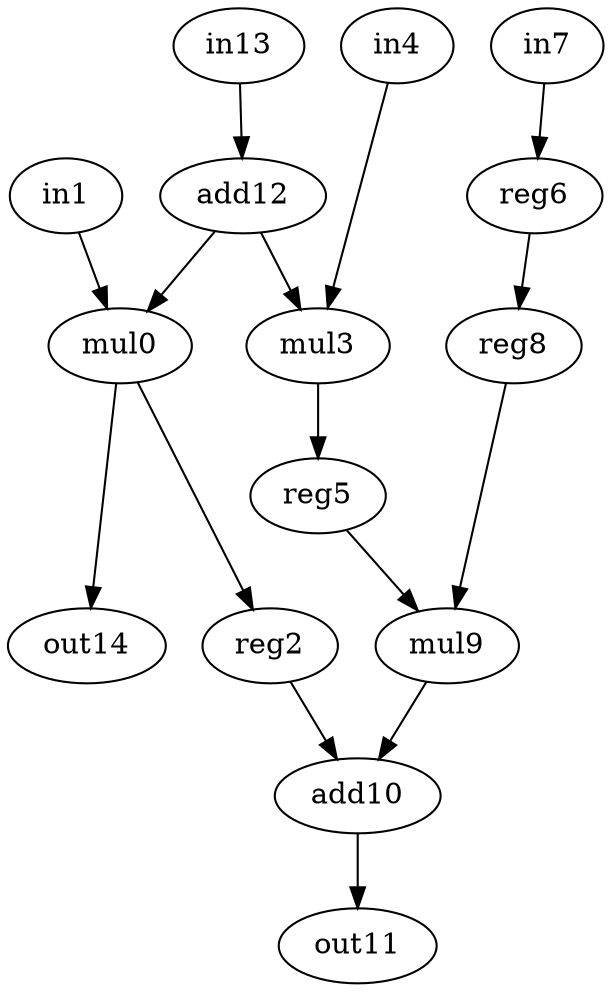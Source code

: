 digraph g {
0 [label = mul0;op = mul;]
1 [label = in1;op = in;]
2 [label = add10;op = add;]
3 [label = out11;op = out;]
4 [label = add12;op = addi;value = 2;]
5 [label = in13;op = in;]
6 [label = out14;op = out;]
7 [label = reg2;op = reg;]
8 [label = mul3;op = mul;]
9 [label = in4;op = in;]
10 [label = reg5;op = reg;]
11 [label = reg6;op = reg;]
12 [label = in7;op = in;]
13 [label = reg8;op = reg;]
14 [label = mul9;op = mul;]
2 -> 3 [port=0; weight=0;]
14 -> 2 [port=0; weight=0;]
13 -> 14 [port=0; weight=0;]
11 -> 13 [port=0; weight=0;]
12 -> 11 [port=0; weight=0;]
10 -> 14 [port=1; weight=0;]
8 -> 10 [port=0; weight=1;]
9 -> 8 [port=0; weight=0;]
4 -> 8 [port=1; weight=0;]
4 -> 0 [port=0; weight=0;]
1 -> 0 [port=1; weight=0;]
0 -> 7 [port=0; weight=0;]
7 -> 2 [port=1; weight=0;]
0 -> 6 [port=0; weight=0;]
5 -> 4 [port=0; weight=0;]
}
